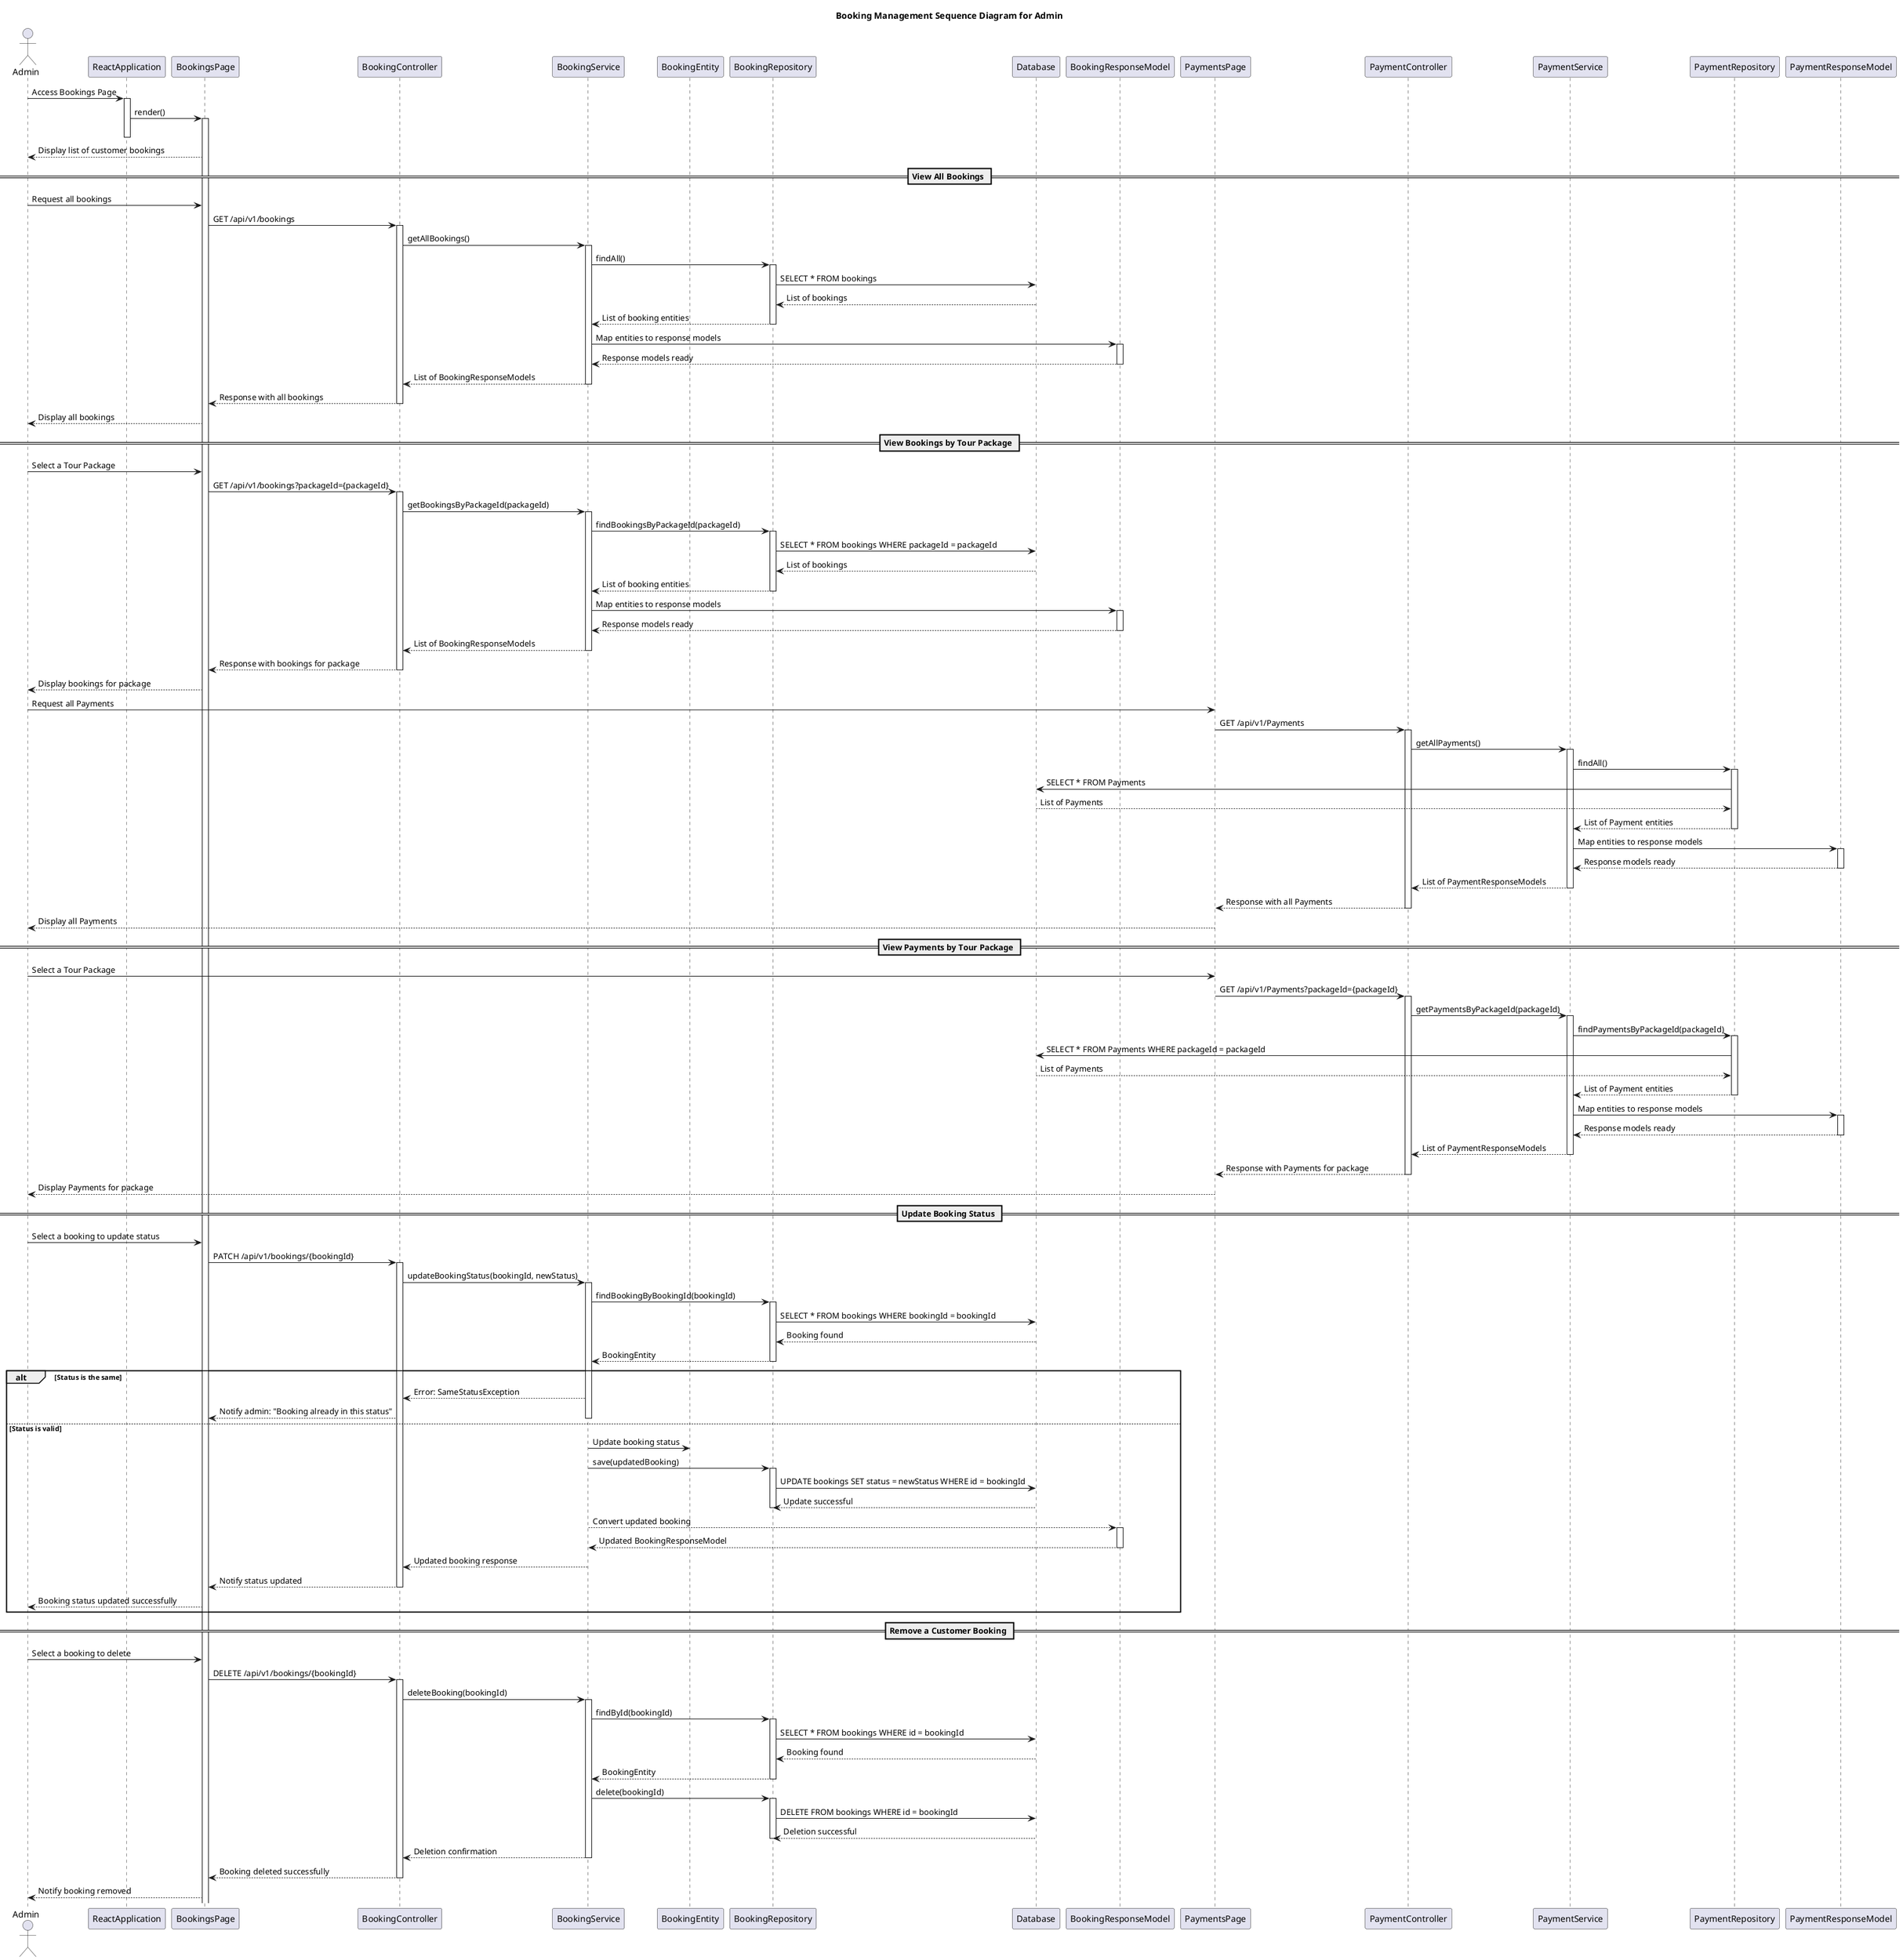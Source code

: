 @startuml
title Booking Management Sequence Diagram for Admin

actor Admin
participant ReactApplication
participant BookingsPage
participant BookingController
participant BookingService
participant BookingEntity
participant BookingRepository
participant Database
participant BookingResponseModel

Admin -> ReactApplication : Access Bookings Page
activate ReactApplication

ReactApplication -> BookingsPage : render()
activate BookingsPage
deactivate ReactApplication

BookingsPage --> Admin : Display list of customer bookings

== View All Bookings ==
Admin -> BookingsPage : Request all bookings
BookingsPage -> BookingController : GET /api/v1/bookings
activate BookingController

BookingController -> BookingService : getAllBookings()
activate BookingService

BookingService -> BookingRepository : findAll()
activate BookingRepository

BookingRepository -> Database : SELECT * FROM bookings
Database --> BookingRepository : List of bookings
deactivate Database

BookingRepository --> BookingService : List of booking entities
deactivate BookingRepository

BookingService -> BookingResponseModel : Map entities to response models
activate BookingResponseModel
BookingResponseModel --> BookingService : Response models ready
deactivate BookingResponseModel

BookingService --> BookingController : List of BookingResponseModels
deactivate BookingService

BookingController --> BookingsPage : Response with all bookings
deactivate BookingController

BookingsPage --> Admin : Display all bookings

== View Bookings by Tour Package ==
Admin -> BookingsPage : Select a Tour Package
BookingsPage -> BookingController : GET /api/v1/bookings?packageId={packageId}
activate BookingController

BookingController -> BookingService : getBookingsByPackageId(packageId)
activate BookingService

BookingService -> BookingRepository : findBookingsByPackageId(packageId)
activate BookingRepository

BookingRepository -> Database : SELECT * FROM bookings WHERE packageId = packageId
Database --> BookingRepository : List of bookings
deactivate Database

BookingRepository --> BookingService : List of booking entities
deactivate BookingRepository

BookingService -> BookingResponseModel : Map entities to response models
activate BookingResponseModel
BookingResponseModel --> BookingService : Response models ready
deactivate BookingResponseModel

BookingService --> BookingController : List of BookingResponseModels
deactivate BookingService

BookingController --> BookingsPage : Response with bookings for package
deactivate BookingController

BookingsPage --> Admin : Display bookings for package

Admin -> PaymentsPage : Request all Payments
PaymentsPage -> PaymentController : GET /api/v1/Payments
activate PaymentController

PaymentController -> PaymentService : getAllPayments()
activate PaymentService

PaymentService -> PaymentRepository : findAll()
activate PaymentRepository

PaymentRepository -> Database : SELECT * FROM Payments
Database --> PaymentRepository : List of Payments
deactivate Database

PaymentRepository --> PaymentService : List of Payment entities
deactivate PaymentRepository

PaymentService -> PaymentResponseModel : Map entities to response models
activate PaymentResponseModel
PaymentResponseModel --> PaymentService : Response models ready
deactivate PaymentResponseModel

PaymentService --> PaymentController : List of PaymentResponseModels
deactivate PaymentService

PaymentController --> PaymentsPage : Response with all Payments
deactivate PaymentController

PaymentsPage --> Admin : Display all Payments

== View Payments by Tour Package ==
Admin -> PaymentsPage : Select a Tour Package
PaymentsPage -> PaymentController : GET /api/v1/Payments?packageId={packageId}
activate PaymentController

PaymentController -> PaymentService : getPaymentsByPackageId(packageId)
activate PaymentService

PaymentService -> PaymentRepository : findPaymentsByPackageId(packageId)
activate PaymentRepository

PaymentRepository -> Database : SELECT * FROM Payments WHERE packageId = packageId
Database --> PaymentRepository : List of Payments
deactivate Database

PaymentRepository --> PaymentService : List of Payment entities
deactivate PaymentRepository

PaymentService -> PaymentResponseModel : Map entities to response models
activate PaymentResponseModel
PaymentResponseModel --> PaymentService : Response models ready
deactivate PaymentResponseModel

PaymentService --> PaymentController : List of PaymentResponseModels
deactivate PaymentService

PaymentController --> PaymentsPage : Response with Payments for package
deactivate PaymentController

PaymentsPage --> Admin : Display Payments for package


== Update Booking Status ==
Admin -> BookingsPage : Select a booking to update status
BookingsPage -> BookingController : PATCH /api/v1/bookings/{bookingId}
activate BookingController

BookingController -> BookingService : updateBookingStatus(bookingId, newStatus)
activate BookingService

BookingService -> BookingRepository : findBookingByBookingId(bookingId)
activate BookingRepository

BookingRepository -> Database : SELECT * FROM bookings WHERE bookingId = bookingId
Database --> BookingRepository : Booking found
deactivate Database

BookingRepository --> BookingService : BookingEntity
deactivate BookingRepository

alt Status is the same
    BookingService --> BookingController : Error: SameStatusException
    BookingController --> BookingsPage : Notify admin: "Booking already in this status"
    deactivate BookingService
else Status is valid
    BookingService -> BookingEntity : Update booking status
    BookingService -> BookingRepository : save(updatedBooking)
    activate BookingRepository
    BookingRepository -> Database : UPDATE bookings SET status = newStatus WHERE id = bookingId
    Database --> BookingRepository : Update successful
    deactivate BookingRepository

    BookingService --> BookingResponseModel : Convert updated booking
    activate BookingResponseModel
    BookingResponseModel --> BookingService : Updated BookingResponseModel
    deactivate BookingResponseModel

    BookingService --> BookingController : Updated booking response
    deactivate BookingService

    BookingController --> BookingsPage : Notify status updated
    deactivate BookingController

    BookingsPage --> Admin : Booking status updated successfully
end

== Remove a Customer Booking ==
Admin -> BookingsPage : Select a booking to delete
BookingsPage -> BookingController : DELETE /api/v1/bookings/{bookingId}
activate BookingController

BookingController -> BookingService : deleteBooking(bookingId)
activate BookingService

BookingService -> BookingRepository : findById(bookingId)
activate BookingRepository

BookingRepository -> Database : SELECT * FROM bookings WHERE id = bookingId
Database --> BookingRepository : Booking found
deactivate Database

BookingRepository --> BookingService : BookingEntity
deactivate BookingRepository

BookingService -> BookingRepository : delete(bookingId)
activate BookingRepository
BookingRepository -> Database : DELETE FROM bookings WHERE id = bookingId
Database --> BookingRepository : Deletion successful
deactivate BookingRepository

BookingService --> BookingController : Deletion confirmation
deactivate BookingService

BookingController --> BookingsPage : Booking deleted successfully
deactivate BookingController

BookingsPage --> Admin : Notify booking removed

@enduml

